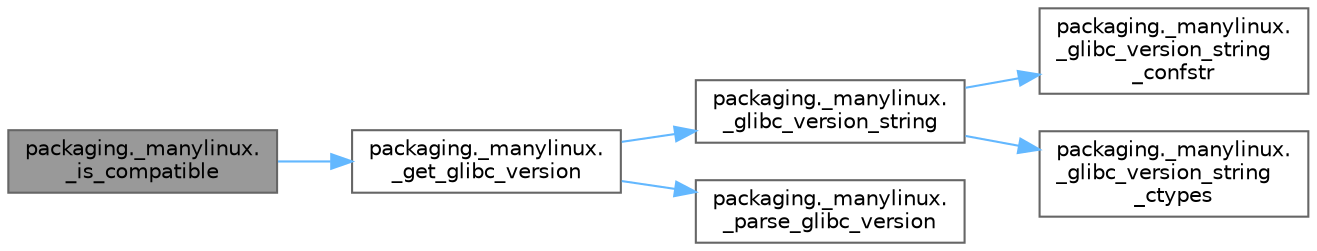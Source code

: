digraph "packaging._manylinux._is_compatible"
{
 // LATEX_PDF_SIZE
  bgcolor="transparent";
  edge [fontname=Helvetica,fontsize=10,labelfontname=Helvetica,labelfontsize=10];
  node [fontname=Helvetica,fontsize=10,shape=box,height=0.2,width=0.4];
  rankdir="LR";
  Node1 [id="Node000001",label="packaging._manylinux.\l_is_compatible",height=0.2,width=0.4,color="gray40", fillcolor="grey60", style="filled", fontcolor="black",tooltip=" "];
  Node1 -> Node2 [id="edge1_Node000001_Node000002",color="steelblue1",style="solid",tooltip=" "];
  Node2 [id="Node000002",label="packaging._manylinux.\l_get_glibc_version",height=0.2,width=0.4,color="grey40", fillcolor="white", style="filled",URL="$namespacepackaging_1_1__manylinux.html#af796d19fec233a1d8b955ab08ddc5487",tooltip=" "];
  Node2 -> Node3 [id="edge2_Node000002_Node000003",color="steelblue1",style="solid",tooltip=" "];
  Node3 [id="Node000003",label="packaging._manylinux.\l_glibc_version_string",height=0.2,width=0.4,color="grey40", fillcolor="white", style="filled",URL="$namespacepackaging_1_1__manylinux.html#a31edadb3a321628c6d182bf29da8a19a",tooltip=" "];
  Node3 -> Node4 [id="edge3_Node000003_Node000004",color="steelblue1",style="solid",tooltip=" "];
  Node4 [id="Node000004",label="packaging._manylinux.\l_glibc_version_string\l_confstr",height=0.2,width=0.4,color="grey40", fillcolor="white", style="filled",URL="$namespacepackaging_1_1__manylinux.html#a615e2ebdca8ef2c9fa95c5b62c0f8c88",tooltip=" "];
  Node3 -> Node5 [id="edge4_Node000003_Node000005",color="steelblue1",style="solid",tooltip=" "];
  Node5 [id="Node000005",label="packaging._manylinux.\l_glibc_version_string\l_ctypes",height=0.2,width=0.4,color="grey40", fillcolor="white", style="filled",URL="$namespacepackaging_1_1__manylinux.html#a5b6d7cdfe28692f5efd0680411f745ec",tooltip=" "];
  Node2 -> Node6 [id="edge5_Node000002_Node000006",color="steelblue1",style="solid",tooltip=" "];
  Node6 [id="Node000006",label="packaging._manylinux.\l_parse_glibc_version",height=0.2,width=0.4,color="grey40", fillcolor="white", style="filled",URL="$namespacepackaging_1_1__manylinux.html#a261ceb5f86c74409cbf143b79d3497e9",tooltip=" "];
}
